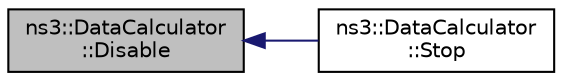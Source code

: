 digraph "ns3::DataCalculator::Disable"
{
  edge [fontname="Helvetica",fontsize="10",labelfontname="Helvetica",labelfontsize="10"];
  node [fontname="Helvetica",fontsize="10",shape=record];
  rankdir="LR";
  Node1 [label="ns3::DataCalculator\l::Disable",height=0.2,width=0.4,color="black", fillcolor="grey75", style="filled", fontcolor="black"];
  Node1 -> Node2 [dir="back",color="midnightblue",fontsize="10",style="solid"];
  Node2 [label="ns3::DataCalculator\l::Stop",height=0.2,width=0.4,color="black", fillcolor="white", style="filled",URL="$d6/d5e/classns3_1_1DataCalculator.html#a8a8222eed4369e1c03aa69062b72d3e3"];
}
